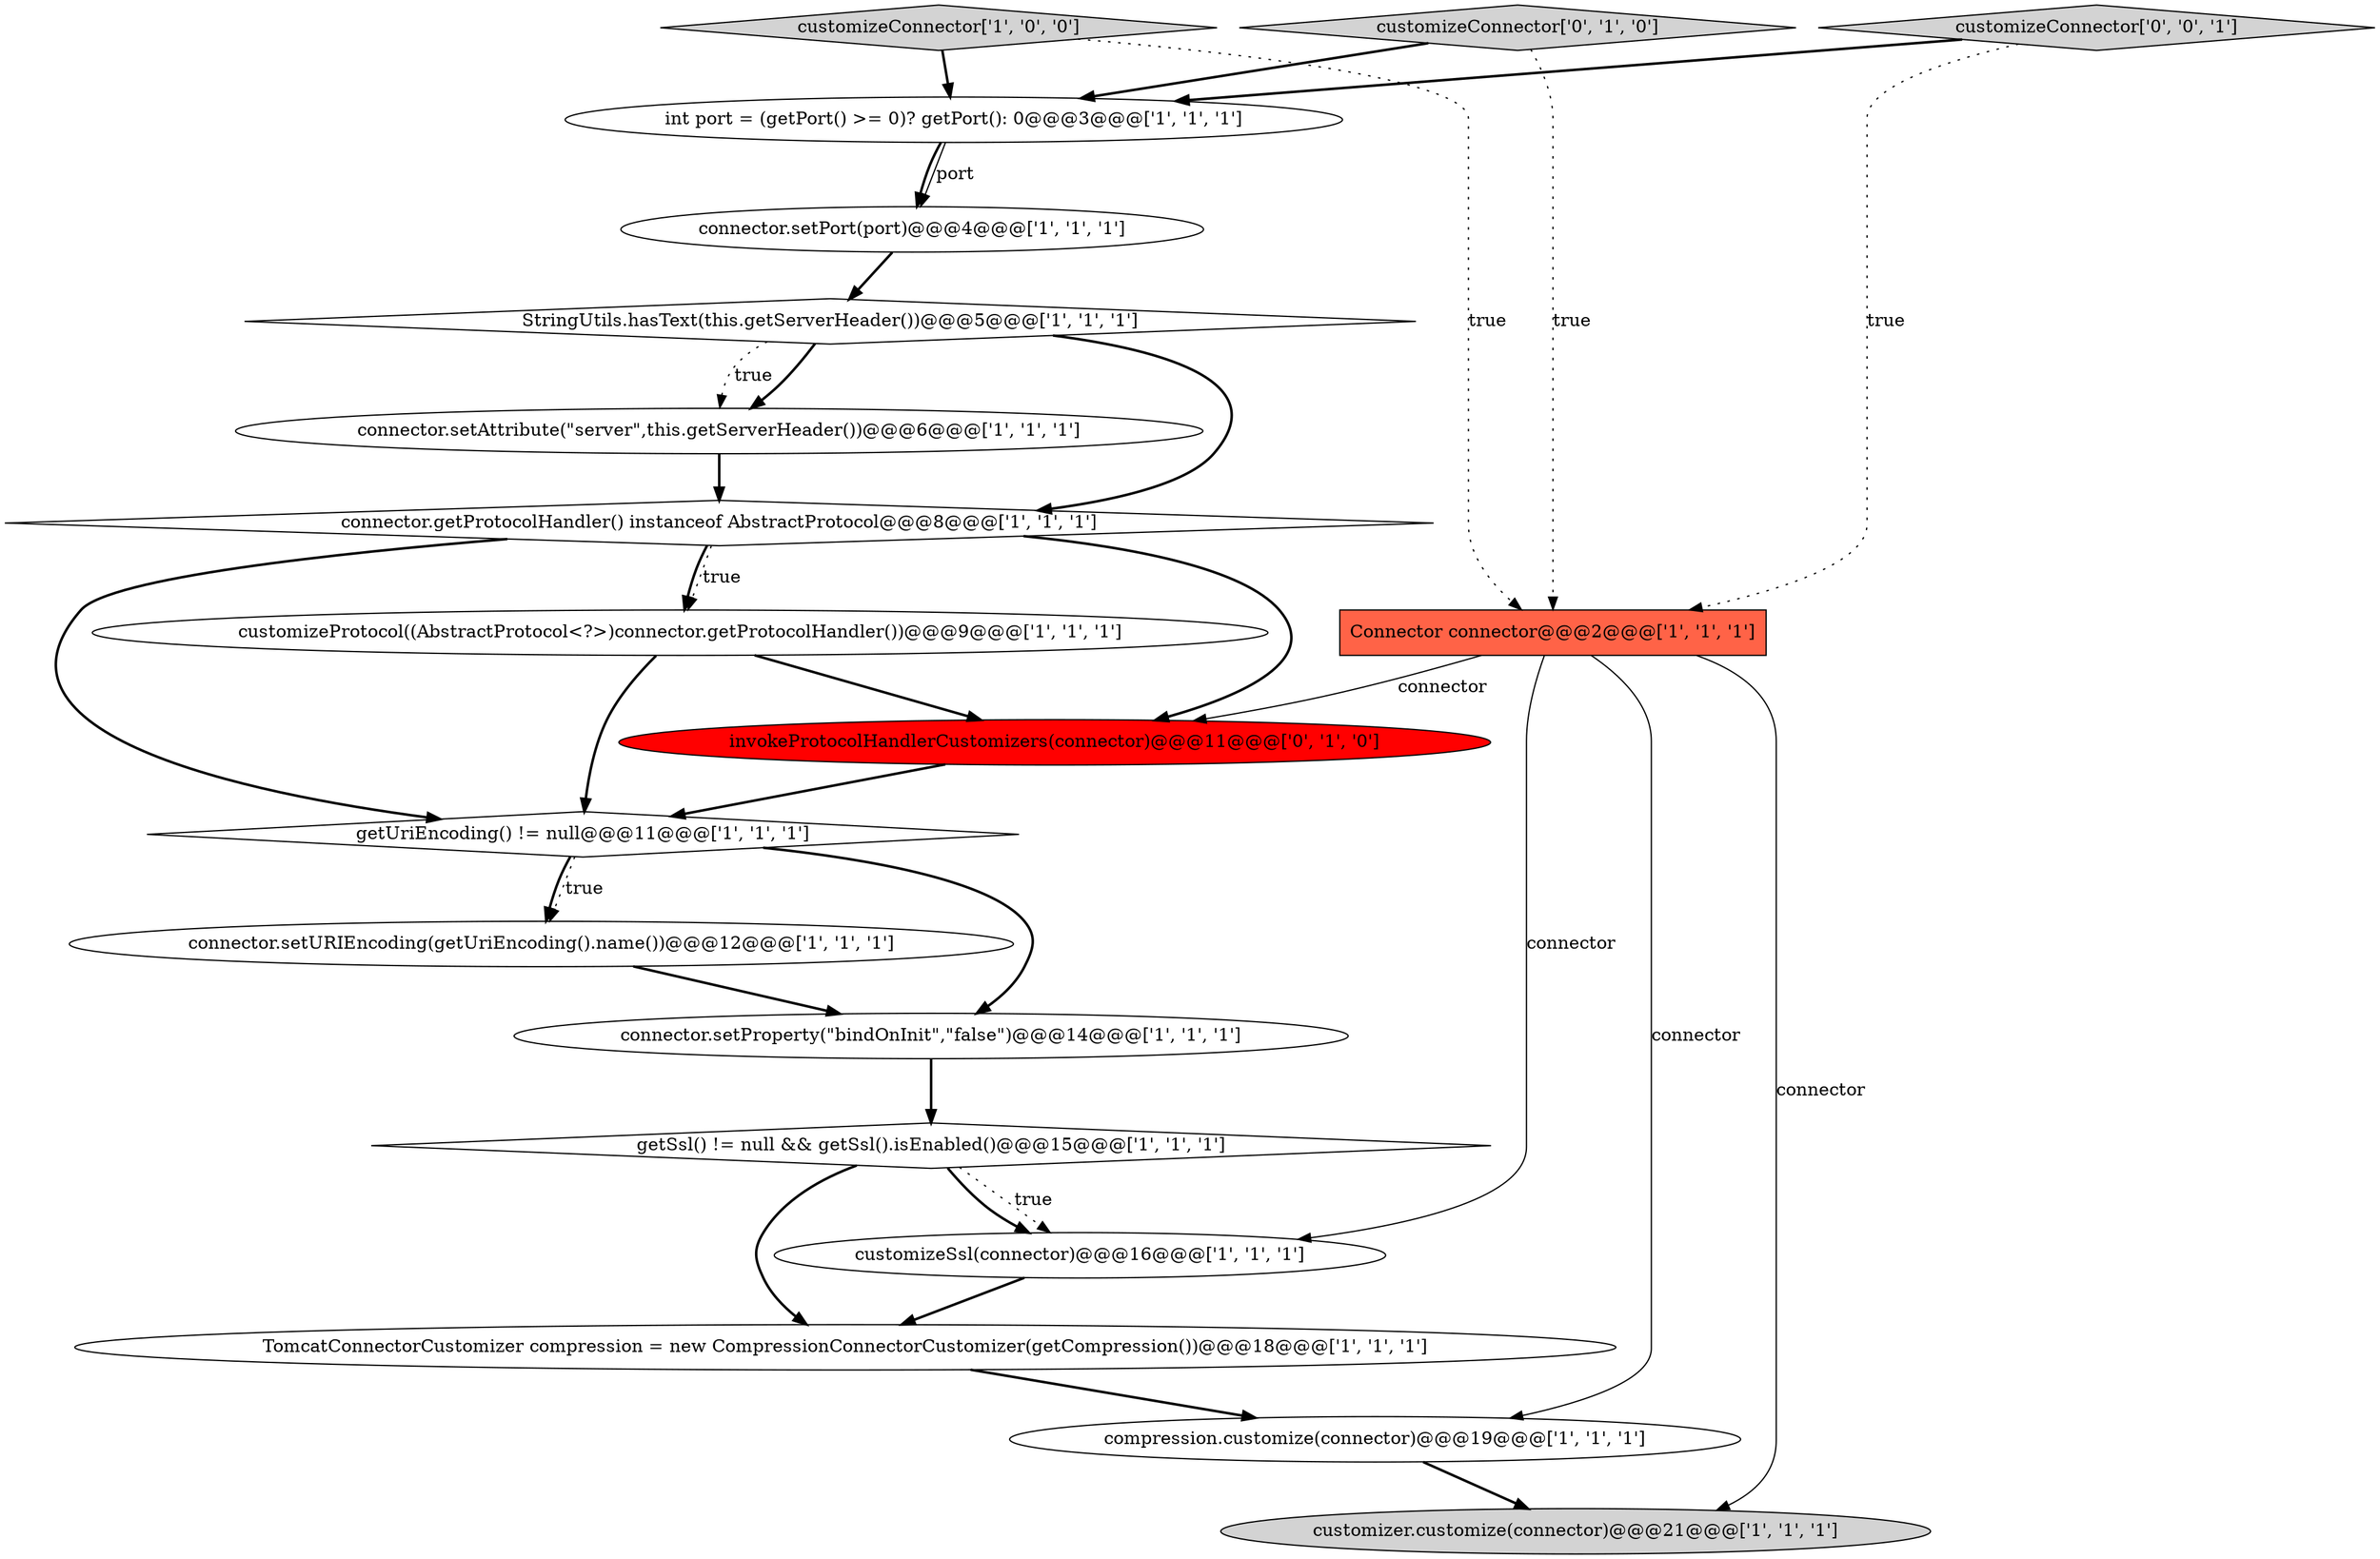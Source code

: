digraph {
2 [style = filled, label = "int port = (getPort() >= 0)? getPort(): 0@@@3@@@['1', '1', '1']", fillcolor = white, shape = ellipse image = "AAA0AAABBB1BBB"];
12 [style = filled, label = "compression.customize(connector)@@@19@@@['1', '1', '1']", fillcolor = white, shape = ellipse image = "AAA0AAABBB1BBB"];
15 [style = filled, label = "connector.setPort(port)@@@4@@@['1', '1', '1']", fillcolor = white, shape = ellipse image = "AAA0AAABBB1BBB"];
14 [style = filled, label = "getUriEncoding() != null@@@11@@@['1', '1', '1']", fillcolor = white, shape = diamond image = "AAA0AAABBB1BBB"];
4 [style = filled, label = "customizeConnector['1', '0', '0']", fillcolor = lightgray, shape = diamond image = "AAA0AAABBB1BBB"];
17 [style = filled, label = "customizeConnector['0', '1', '0']", fillcolor = lightgray, shape = diamond image = "AAA0AAABBB2BBB"];
10 [style = filled, label = "getSsl() != null && getSsl().isEnabled()@@@15@@@['1', '1', '1']", fillcolor = white, shape = diamond image = "AAA0AAABBB1BBB"];
18 [style = filled, label = "customizeConnector['0', '0', '1']", fillcolor = lightgray, shape = diamond image = "AAA0AAABBB3BBB"];
6 [style = filled, label = "Connector connector@@@2@@@['1', '1', '1']", fillcolor = tomato, shape = box image = "AAA0AAABBB1BBB"];
9 [style = filled, label = "StringUtils.hasText(this.getServerHeader())@@@5@@@['1', '1', '1']", fillcolor = white, shape = diamond image = "AAA0AAABBB1BBB"];
16 [style = filled, label = "invokeProtocolHandlerCustomizers(connector)@@@11@@@['0', '1', '0']", fillcolor = red, shape = ellipse image = "AAA1AAABBB2BBB"];
0 [style = filled, label = "connector.setProperty(\"bindOnInit\",\"false\")@@@14@@@['1', '1', '1']", fillcolor = white, shape = ellipse image = "AAA0AAABBB1BBB"];
11 [style = filled, label = "connector.setURIEncoding(getUriEncoding().name())@@@12@@@['1', '1', '1']", fillcolor = white, shape = ellipse image = "AAA0AAABBB1BBB"];
1 [style = filled, label = "customizeSsl(connector)@@@16@@@['1', '1', '1']", fillcolor = white, shape = ellipse image = "AAA0AAABBB1BBB"];
8 [style = filled, label = "TomcatConnectorCustomizer compression = new CompressionConnectorCustomizer(getCompression())@@@18@@@['1', '1', '1']", fillcolor = white, shape = ellipse image = "AAA0AAABBB1BBB"];
7 [style = filled, label = "customizer.customize(connector)@@@21@@@['1', '1', '1']", fillcolor = lightgray, shape = ellipse image = "AAA0AAABBB1BBB"];
3 [style = filled, label = "connector.getProtocolHandler() instanceof AbstractProtocol@@@8@@@['1', '1', '1']", fillcolor = white, shape = diamond image = "AAA0AAABBB1BBB"];
5 [style = filled, label = "connector.setAttribute(\"server\",this.getServerHeader())@@@6@@@['1', '1', '1']", fillcolor = white, shape = ellipse image = "AAA0AAABBB1BBB"];
13 [style = filled, label = "customizeProtocol((AbstractProtocol<?>)connector.getProtocolHandler())@@@9@@@['1', '1', '1']", fillcolor = white, shape = ellipse image = "AAA0AAABBB1BBB"];
4->6 [style = dotted, label="true"];
5->3 [style = bold, label=""];
1->8 [style = bold, label=""];
6->1 [style = solid, label="connector"];
17->6 [style = dotted, label="true"];
3->14 [style = bold, label=""];
4->2 [style = bold, label=""];
3->16 [style = bold, label=""];
18->2 [style = bold, label=""];
13->16 [style = bold, label=""];
12->7 [style = bold, label=""];
18->6 [style = dotted, label="true"];
2->15 [style = solid, label="port"];
0->10 [style = bold, label=""];
11->0 [style = bold, label=""];
6->7 [style = solid, label="connector"];
14->0 [style = bold, label=""];
10->8 [style = bold, label=""];
17->2 [style = bold, label=""];
15->9 [style = bold, label=""];
2->15 [style = bold, label=""];
9->5 [style = bold, label=""];
3->13 [style = bold, label=""];
9->3 [style = bold, label=""];
16->14 [style = bold, label=""];
14->11 [style = dotted, label="true"];
10->1 [style = dotted, label="true"];
10->1 [style = bold, label=""];
6->12 [style = solid, label="connector"];
13->14 [style = bold, label=""];
14->11 [style = bold, label=""];
8->12 [style = bold, label=""];
3->13 [style = dotted, label="true"];
6->16 [style = solid, label="connector"];
9->5 [style = dotted, label="true"];
}
